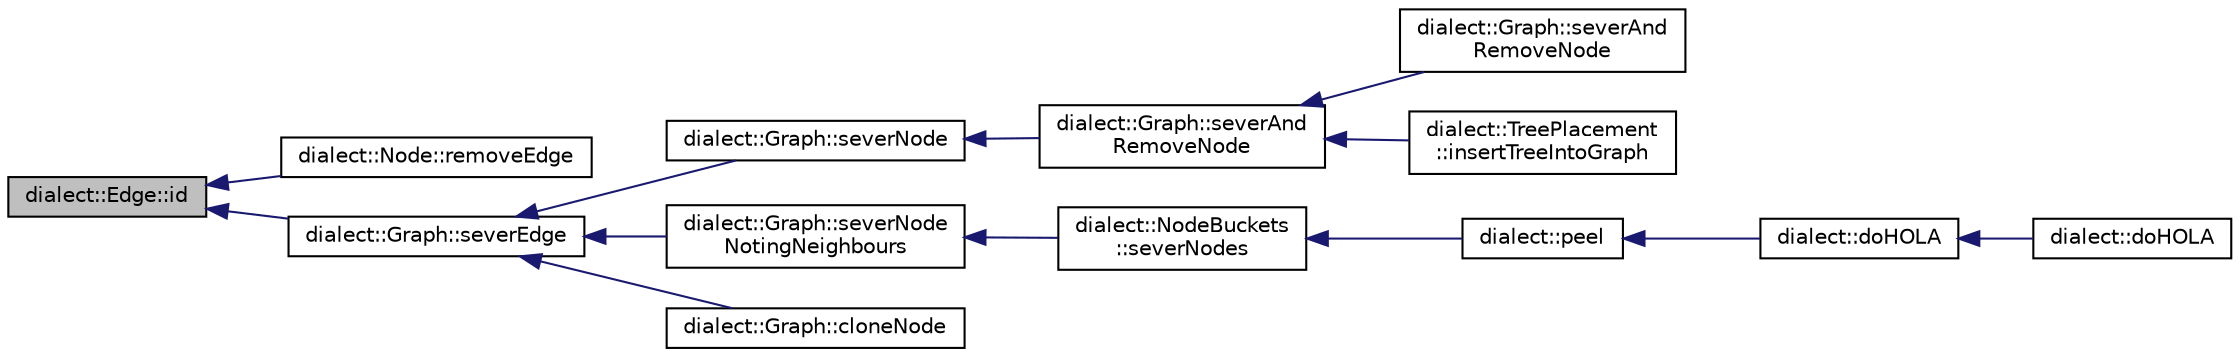 digraph "dialect::Edge::id"
{
  edge [fontname="Helvetica",fontsize="10",labelfontname="Helvetica",labelfontsize="10"];
  node [fontname="Helvetica",fontsize="10",shape=record];
  rankdir="LR";
  Node17 [label="dialect::Edge::id",height=0.2,width=0.4,color="black", fillcolor="grey75", style="filled", fontcolor="black"];
  Node17 -> Node18 [dir="back",color="midnightblue",fontsize="10",style="solid",fontname="Helvetica"];
  Node18 [label="dialect::Node::removeEdge",height=0.2,width=0.4,color="black", fillcolor="white", style="filled",URL="$classdialect_1_1Node.html#ae2883f935259b81f0a6edd4971264395",tooltip="Remove an incident Edge. "];
  Node17 -> Node19 [dir="back",color="midnightblue",fontsize="10",style="solid",fontname="Helvetica"];
  Node19 [label="dialect::Graph::severEdge",height=0.2,width=0.4,color="black", fillcolor="white", style="filled",URL="$classdialect_1_1Graph.html#a86f8762c5ddfdad4c934285da5bd4933",tooltip="Sever an Edge in this Graph. "];
  Node19 -> Node20 [dir="back",color="midnightblue",fontsize="10",style="solid",fontname="Helvetica"];
  Node20 [label="dialect::Graph::severNode",height=0.2,width=0.4,color="black", fillcolor="white", style="filled",URL="$classdialect_1_1Graph.html#af95f569fde7738dae6ccd67988d480f2",tooltip="Sever all the Edges incident to a Node in this Graph. "];
  Node20 -> Node21 [dir="back",color="midnightblue",fontsize="10",style="solid",fontname="Helvetica"];
  Node21 [label="dialect::Graph::severAnd\lRemoveNode",height=0.2,width=0.4,color="black", fillcolor="white", style="filled",URL="$classdialect_1_1Graph.html#af5f64abbe433f0f7f18d1e961964b788",tooltip="Convenience method to completely remove a Node from the Graph. "];
  Node21 -> Node22 [dir="back",color="midnightblue",fontsize="10",style="solid",fontname="Helvetica"];
  Node22 [label="dialect::Graph::severAnd\lRemoveNode",height=0.2,width=0.4,color="black", fillcolor="white", style="filled",URL="$classdialect_1_1Graph.html#a0187fe6543c150f1b03c7d0a29a2a9ed",tooltip="Convenience method to completely remove a Node from the Graph. "];
  Node21 -> Node23 [dir="back",color="midnightblue",fontsize="10",style="solid",fontname="Helvetica"];
  Node23 [label="dialect::TreePlacement\l::insertTreeIntoGraph",height=0.2,width=0.4,color="black", fillcolor="white", style="filled",URL="$classdialect_1_1TreePlacement.html#a5e7dad846d5257c782e8ba2c6765ce41",tooltip="Insert the tree into a given Graph. "];
  Node19 -> Node24 [dir="back",color="midnightblue",fontsize="10",style="solid",fontname="Helvetica"];
  Node24 [label="dialect::Graph::severNode\lNotingNeighbours",height=0.2,width=0.4,color="black", fillcolor="white", style="filled",URL="$classdialect_1_1Graph.html#ad6434fe1d4f4fce48f5cd88bb943606c",tooltip="Like severNode but also returns a vector of all Nodes that were neighbours before severing..."];
  Node24 -> Node25 [dir="back",color="midnightblue",fontsize="10",style="solid",fontname="Helvetica"];
  Node25 [label="dialect::NodeBuckets\l::severNodes",height=0.2,width=0.4,color="black", fillcolor="white", style="filled",URL="$structdialect_1_1NodeBuckets.html#a7cba81f7da5c12fe1cad7c3b5173e556",tooltip="Sever the given Nodes from our Graph. "];
  Node25 -> Node26 [dir="back",color="midnightblue",fontsize="10",style="solid",fontname="Helvetica"];
  Node26 [label="dialect::peel",height=0.2,width=0.4,color="black", fillcolor="white", style="filled",URL="$namespacedialect.html#a29b1d1583bf8668dde5e0252a2205eb1",tooltip="Perform the \"peeling\" process, in which the exterior trees are removed from the given Graph..."];
  Node26 -> Node27 [dir="back",color="midnightblue",fontsize="10",style="solid",fontname="Helvetica"];
  Node27 [label="dialect::doHOLA",height=0.2,width=0.4,color="black", fillcolor="white", style="filled",URL="$namespacedialect.html#a05ccc4c149e1b5902ec827bfabd3cf76",tooltip="Apply the HOLA layout algorithm to the given Graph. See Steve Kieffer, Tim Dwyer, Kim Marriott..."];
  Node27 -> Node28 [dir="back",color="midnightblue",fontsize="10",style="solid",fontname="Helvetica"];
  Node28 [label="dialect::doHOLA",height=0.2,width=0.4,color="black", fillcolor="white", style="filled",URL="$namespacedialect.html#a24766038e1a9ccd99997ea31c42b432a",tooltip="Convenience function to do HOLA layout with default options. "];
  Node19 -> Node29 [dir="back",color="midnightblue",fontsize="10",style="solid",fontname="Helvetica"];
  Node29 [label="dialect::Graph::cloneNode",height=0.2,width=0.4,color="black", fillcolor="white", style="filled",URL="$classdialect_1_1Graph.html#abe075fe42c69ec92fc4ab945267bdaa9",tooltip="Clone a node completely. There will be as many copies of the original node as it had edges..."];
}
